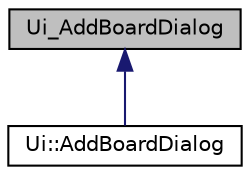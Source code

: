 digraph "Ui_AddBoardDialog"
{
  edge [fontname="Helvetica",fontsize="10",labelfontname="Helvetica",labelfontsize="10"];
  node [fontname="Helvetica",fontsize="10",shape=record];
  Node0 [label="Ui_AddBoardDialog",height=0.2,width=0.4,color="black", fillcolor="grey75", style="filled", fontcolor="black"];
  Node0 -> Node1 [dir="back",color="midnightblue",fontsize="10",style="solid",fontname="Helvetica"];
  Node1 [label="Ui::AddBoardDialog",height=0.2,width=0.4,color="black", fillcolor="white", style="filled",URL="$class_ui_1_1_add_board_dialog.html"];
}
